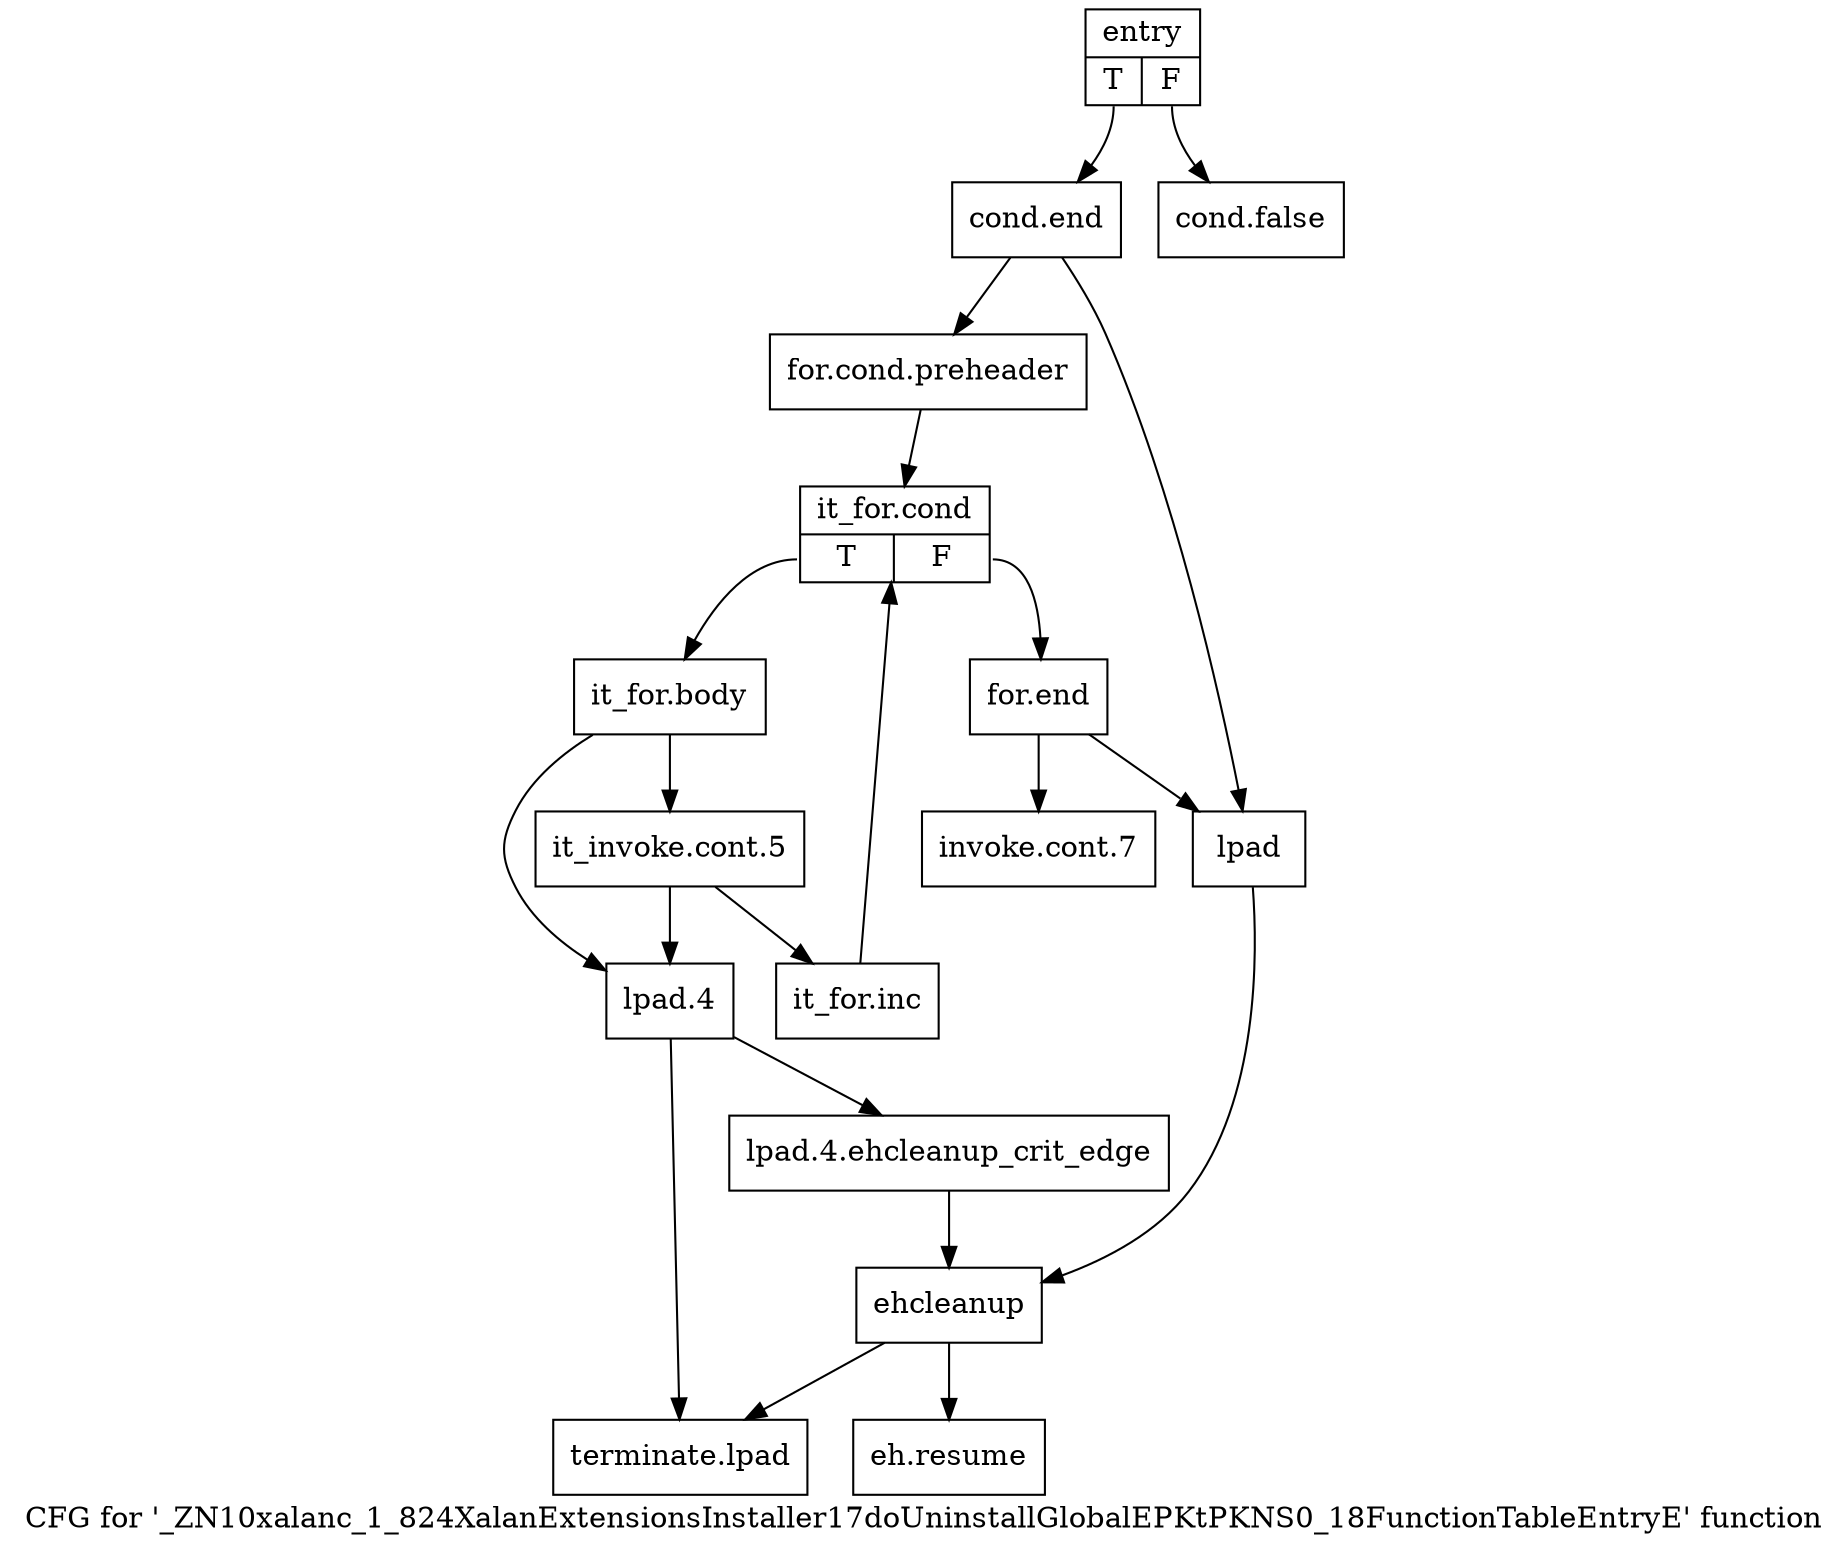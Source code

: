 digraph "CFG for '_ZN10xalanc_1_824XalanExtensionsInstaller17doUninstallGlobalEPKtPKNS0_18FunctionTableEntryE' function" {
	label="CFG for '_ZN10xalanc_1_824XalanExtensionsInstaller17doUninstallGlobalEPKtPKNS0_18FunctionTableEntryE' function";

	Node0x8bd9a80 [shape=record,label="{entry|{<s0>T|<s1>F}}"];
	Node0x8bd9a80:s0 -> Node0x8bd9b20;
	Node0x8bd9a80:s1 -> Node0x8bd9ad0;
	Node0x8bd9ad0 [shape=record,label="{cond.false}"];
	Node0x8bd9b20 [shape=record,label="{cond.end}"];
	Node0x8bd9b20 -> Node0x8bd9b70;
	Node0x8bd9b20 -> Node0x8bd9d00;
	Node0x8bd9b70 [shape=record,label="{for.cond.preheader}"];
	Node0x8bd9b70 -> Node0x8bd9bc0;
	Node0x8bd9bc0 [shape=record,label="{it_for.cond|{<s0>T|<s1>F}}"];
	Node0x8bd9bc0:s0 -> Node0x8bd9c10;
	Node0x8bd9bc0:s1 -> Node0x8bd9df0;
	Node0x8bd9c10 [shape=record,label="{it_for.body}"];
	Node0x8bd9c10 -> Node0x8bd9c60;
	Node0x8bd9c10 -> Node0x8bd9d50;
	Node0x8bd9c60 [shape=record,label="{it_invoke.cont.5}"];
	Node0x8bd9c60 -> Node0x8bd9cb0;
	Node0x8bd9c60 -> Node0x8bd9d50;
	Node0x8bd9cb0 [shape=record,label="{it_for.inc}"];
	Node0x8bd9cb0 -> Node0x8bd9bc0;
	Node0x8bd9d00 [shape=record,label="{lpad}"];
	Node0x8bd9d00 -> Node0x8bd9e90;
	Node0x8bd9d50 [shape=record,label="{lpad.4}"];
	Node0x8bd9d50 -> Node0x8bd9da0;
	Node0x8bd9d50 -> Node0x8bd9f30;
	Node0x8bd9da0 [shape=record,label="{lpad.4.ehcleanup_crit_edge}"];
	Node0x8bd9da0 -> Node0x8bd9e90;
	Node0x8bd9df0 [shape=record,label="{for.end}"];
	Node0x8bd9df0 -> Node0x8bd9e40;
	Node0x8bd9df0 -> Node0x8bd9d00;
	Node0x8bd9e40 [shape=record,label="{invoke.cont.7}"];
	Node0x8bd9e90 [shape=record,label="{ehcleanup}"];
	Node0x8bd9e90 -> Node0x8bd9ee0;
	Node0x8bd9e90 -> Node0x8bd9f30;
	Node0x8bd9ee0 [shape=record,label="{eh.resume}"];
	Node0x8bd9f30 [shape=record,label="{terminate.lpad}"];
}
